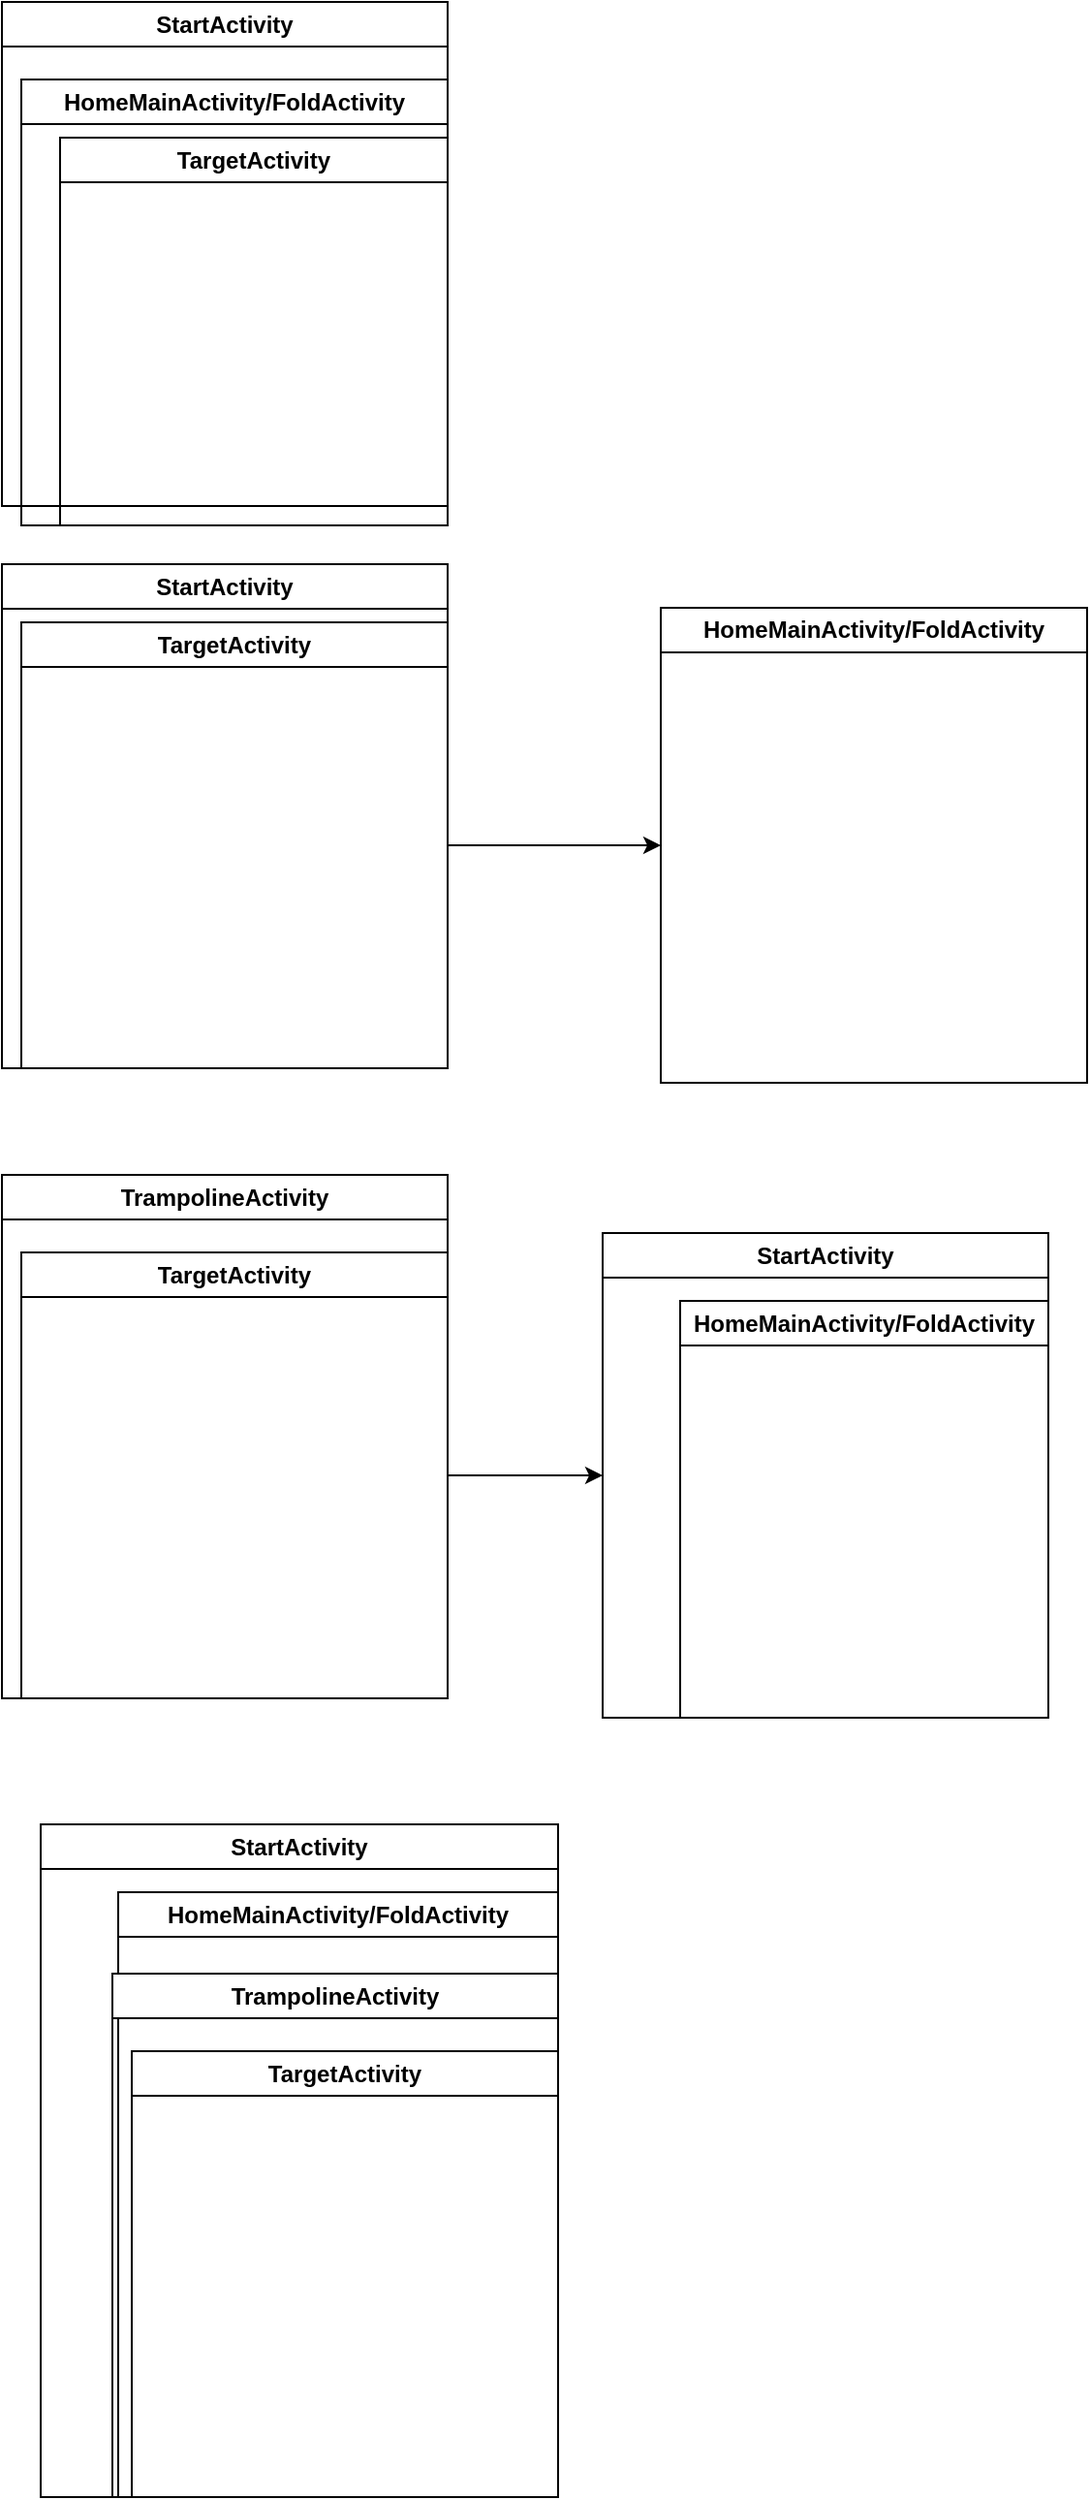 <mxfile version="21.6.6" type="github">
  <diagram name="第 1 页" id="D1K56hvIOqRHzIkfI8qQ">
    <mxGraphModel dx="1434" dy="764" grid="1" gridSize="10" guides="1" tooltips="1" connect="1" arrows="1" fold="1" page="1" pageScale="1" pageWidth="827" pageHeight="1169" math="0" shadow="0">
      <root>
        <mxCell id="0" />
        <mxCell id="1" parent="0" />
        <mxCell id="fVx2uS7bBss0N4eyhNgO-1" value="StartActivity" style="swimlane;whiteSpace=wrap;html=1;" vertex="1" parent="1">
          <mxGeometry x="240" y="160" width="230" height="260" as="geometry" />
        </mxCell>
        <mxCell id="fVx2uS7bBss0N4eyhNgO-3" value="HomeMainActivity/FoldActivity" style="swimlane;whiteSpace=wrap;html=1;" vertex="1" parent="fVx2uS7bBss0N4eyhNgO-1">
          <mxGeometry x="10" y="40" width="220" height="230" as="geometry" />
        </mxCell>
        <mxCell id="fVx2uS7bBss0N4eyhNgO-2" value="TargetActivity" style="swimlane;whiteSpace=wrap;html=1;" vertex="1" parent="fVx2uS7bBss0N4eyhNgO-3">
          <mxGeometry x="20" y="30" width="200" height="200" as="geometry" />
        </mxCell>
        <mxCell id="fVx2uS7bBss0N4eyhNgO-4" value="StartActivity" style="swimlane;whiteSpace=wrap;html=1;" vertex="1" parent="1">
          <mxGeometry x="240" y="450" width="230" height="260" as="geometry" />
        </mxCell>
        <mxCell id="fVx2uS7bBss0N4eyhNgO-6" value="TargetActivity" style="swimlane;whiteSpace=wrap;html=1;" vertex="1" parent="fVx2uS7bBss0N4eyhNgO-4">
          <mxGeometry x="10" y="30" width="220" height="230" as="geometry" />
        </mxCell>
        <mxCell id="fVx2uS7bBss0N4eyhNgO-5" value="HomeMainActivity/FoldActivity" style="swimlane;whiteSpace=wrap;html=1;" vertex="1" parent="1">
          <mxGeometry x="580" y="472.5" width="220" height="245" as="geometry" />
        </mxCell>
        <mxCell id="fVx2uS7bBss0N4eyhNgO-8" value="" style="endArrow=classic;html=1;rounded=0;exitX=1;exitY=0.5;exitDx=0;exitDy=0;entryX=0;entryY=0.5;entryDx=0;entryDy=0;" edge="1" parent="1" source="fVx2uS7bBss0N4eyhNgO-6" target="fVx2uS7bBss0N4eyhNgO-5">
          <mxGeometry width="50" height="50" relative="1" as="geometry">
            <mxPoint x="390" y="420" as="sourcePoint" />
            <mxPoint x="440" y="370" as="targetPoint" />
          </mxGeometry>
        </mxCell>
        <mxCell id="fVx2uS7bBss0N4eyhNgO-10" value="TrampolineActivity" style="swimlane;whiteSpace=wrap;html=1;" vertex="1" parent="1">
          <mxGeometry x="240" y="765" width="230" height="270" as="geometry" />
        </mxCell>
        <mxCell id="fVx2uS7bBss0N4eyhNgO-14" value="TargetActivity" style="swimlane;whiteSpace=wrap;html=1;" vertex="1" parent="fVx2uS7bBss0N4eyhNgO-10">
          <mxGeometry x="10" y="40" width="220" height="230" as="geometry" />
        </mxCell>
        <mxCell id="fVx2uS7bBss0N4eyhNgO-11" value="StartActivity" style="swimlane;whiteSpace=wrap;html=1;" vertex="1" parent="1">
          <mxGeometry x="550" y="795" width="230" height="250" as="geometry" />
        </mxCell>
        <mxCell id="fVx2uS7bBss0N4eyhNgO-13" value="HomeMainActivity/FoldActivity" style="swimlane;whiteSpace=wrap;html=1;" vertex="1" parent="fVx2uS7bBss0N4eyhNgO-11">
          <mxGeometry x="40" y="35" width="190" height="215" as="geometry" />
        </mxCell>
        <mxCell id="fVx2uS7bBss0N4eyhNgO-15" value="" style="endArrow=classic;html=1;rounded=0;exitX=1;exitY=0.5;exitDx=0;exitDy=0;entryX=0;entryY=0.5;entryDx=0;entryDy=0;" edge="1" parent="1" source="fVx2uS7bBss0N4eyhNgO-14" target="fVx2uS7bBss0N4eyhNgO-11">
          <mxGeometry width="50" height="50" relative="1" as="geometry">
            <mxPoint x="390" y="720" as="sourcePoint" />
            <mxPoint x="440" y="670" as="targetPoint" />
          </mxGeometry>
        </mxCell>
        <mxCell id="fVx2uS7bBss0N4eyhNgO-20" value="StartActivity" style="swimlane;whiteSpace=wrap;html=1;" vertex="1" parent="1">
          <mxGeometry x="260" y="1100" width="267" height="347" as="geometry" />
        </mxCell>
        <mxCell id="fVx2uS7bBss0N4eyhNgO-21" value="HomeMainActivity/FoldActivity" style="swimlane;whiteSpace=wrap;html=1;" vertex="1" parent="fVx2uS7bBss0N4eyhNgO-20">
          <mxGeometry x="40" y="35" width="227" height="312" as="geometry" />
        </mxCell>
        <mxCell id="fVx2uS7bBss0N4eyhNgO-18" value="TrampolineActivity" style="swimlane;whiteSpace=wrap;html=1;" vertex="1" parent="fVx2uS7bBss0N4eyhNgO-21">
          <mxGeometry x="-3" y="42" width="230" height="270" as="geometry" />
        </mxCell>
        <mxCell id="fVx2uS7bBss0N4eyhNgO-19" value="TargetActivity" style="swimlane;whiteSpace=wrap;html=1;" vertex="1" parent="fVx2uS7bBss0N4eyhNgO-18">
          <mxGeometry x="10" y="40" width="220" height="230" as="geometry" />
        </mxCell>
      </root>
    </mxGraphModel>
  </diagram>
</mxfile>
